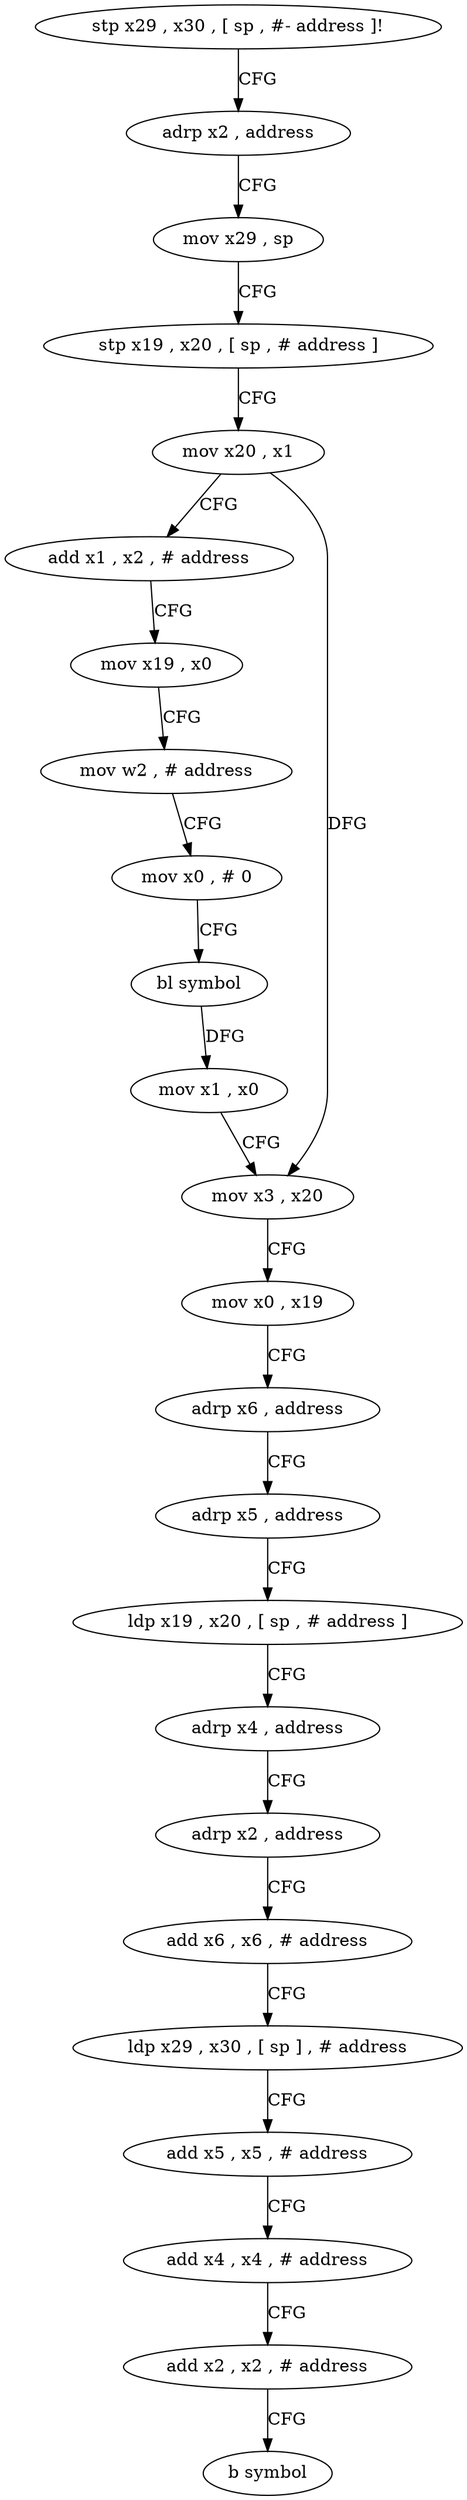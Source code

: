 digraph "func" {
"4269880" [label = "stp x29 , x30 , [ sp , #- address ]!" ]
"4269884" [label = "adrp x2 , address" ]
"4269888" [label = "mov x29 , sp" ]
"4269892" [label = "stp x19 , x20 , [ sp , # address ]" ]
"4269896" [label = "mov x20 , x1" ]
"4269900" [label = "add x1 , x2 , # address" ]
"4269904" [label = "mov x19 , x0" ]
"4269908" [label = "mov w2 , # address" ]
"4269912" [label = "mov x0 , # 0" ]
"4269916" [label = "bl symbol" ]
"4269920" [label = "mov x1 , x0" ]
"4269924" [label = "mov x3 , x20" ]
"4269928" [label = "mov x0 , x19" ]
"4269932" [label = "adrp x6 , address" ]
"4269936" [label = "adrp x5 , address" ]
"4269940" [label = "ldp x19 , x20 , [ sp , # address ]" ]
"4269944" [label = "adrp x4 , address" ]
"4269948" [label = "adrp x2 , address" ]
"4269952" [label = "add x6 , x6 , # address" ]
"4269956" [label = "ldp x29 , x30 , [ sp ] , # address" ]
"4269960" [label = "add x5 , x5 , # address" ]
"4269964" [label = "add x4 , x4 , # address" ]
"4269968" [label = "add x2 , x2 , # address" ]
"4269972" [label = "b symbol" ]
"4269880" -> "4269884" [ label = "CFG" ]
"4269884" -> "4269888" [ label = "CFG" ]
"4269888" -> "4269892" [ label = "CFG" ]
"4269892" -> "4269896" [ label = "CFG" ]
"4269896" -> "4269900" [ label = "CFG" ]
"4269896" -> "4269924" [ label = "DFG" ]
"4269900" -> "4269904" [ label = "CFG" ]
"4269904" -> "4269908" [ label = "CFG" ]
"4269908" -> "4269912" [ label = "CFG" ]
"4269912" -> "4269916" [ label = "CFG" ]
"4269916" -> "4269920" [ label = "DFG" ]
"4269920" -> "4269924" [ label = "CFG" ]
"4269924" -> "4269928" [ label = "CFG" ]
"4269928" -> "4269932" [ label = "CFG" ]
"4269932" -> "4269936" [ label = "CFG" ]
"4269936" -> "4269940" [ label = "CFG" ]
"4269940" -> "4269944" [ label = "CFG" ]
"4269944" -> "4269948" [ label = "CFG" ]
"4269948" -> "4269952" [ label = "CFG" ]
"4269952" -> "4269956" [ label = "CFG" ]
"4269956" -> "4269960" [ label = "CFG" ]
"4269960" -> "4269964" [ label = "CFG" ]
"4269964" -> "4269968" [ label = "CFG" ]
"4269968" -> "4269972" [ label = "CFG" ]
}

